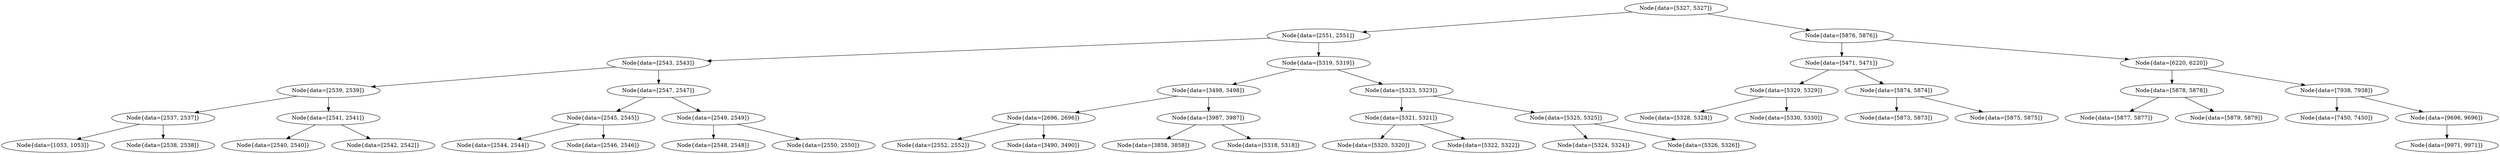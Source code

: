 digraph G{
193517330 [label="Node{data=[5327, 5327]}"]
193517330 -> 1608996198
1608996198 [label="Node{data=[2551, 2551]}"]
1608996198 -> 96162471
96162471 [label="Node{data=[2543, 2543]}"]
96162471 -> 1520981126
1520981126 [label="Node{data=[2539, 2539]}"]
1520981126 -> 391456902
391456902 [label="Node{data=[2537, 2537]}"]
391456902 -> 1929122671
1929122671 [label="Node{data=[1053, 1053]}"]
391456902 -> 755849725
755849725 [label="Node{data=[2538, 2538]}"]
1520981126 -> 890840254
890840254 [label="Node{data=[2541, 2541]}"]
890840254 -> 188103555
188103555 [label="Node{data=[2540, 2540]}"]
890840254 -> 432219873
432219873 [label="Node{data=[2542, 2542]}"]
96162471 -> 1590056597
1590056597 [label="Node{data=[2547, 2547]}"]
1590056597 -> 579249447
579249447 [label="Node{data=[2545, 2545]}"]
579249447 -> 408320215
408320215 [label="Node{data=[2544, 2544]}"]
579249447 -> 413315346
413315346 [label="Node{data=[2546, 2546]}"]
1590056597 -> 1950101101
1950101101 [label="Node{data=[2549, 2549]}"]
1950101101 -> 1661211216
1661211216 [label="Node{data=[2548, 2548]}"]
1950101101 -> 1220501031
1220501031 [label="Node{data=[2550, 2550]}"]
1608996198 -> 1159220227
1159220227 [label="Node{data=[5319, 5319]}"]
1159220227 -> 1354911115
1354911115 [label="Node{data=[3498, 3498]}"]
1354911115 -> 328684369
328684369 [label="Node{data=[2696, 2696]}"]
328684369 -> 569080162
569080162 [label="Node{data=[2552, 2552]}"]
328684369 -> 638865672
638865672 [label="Node{data=[3490, 3490]}"]
1354911115 -> 1685651028
1685651028 [label="Node{data=[3987, 3987]}"]
1685651028 -> 1306272849
1306272849 [label="Node{data=[3858, 3858]}"]
1685651028 -> 931558625
931558625 [label="Node{data=[5318, 5318]}"]
1159220227 -> 857665288
857665288 [label="Node{data=[5323, 5323]}"]
857665288 -> 272051553
272051553 [label="Node{data=[5321, 5321]}"]
272051553 -> 1021672858
1021672858 [label="Node{data=[5320, 5320]}"]
272051553 -> 943728539
943728539 [label="Node{data=[5322, 5322]}"]
857665288 -> 2086861108
2086861108 [label="Node{data=[5325, 5325]}"]
2086861108 -> 1436000252
1436000252 [label="Node{data=[5324, 5324]}"]
2086861108 -> 1116287353
1116287353 [label="Node{data=[5326, 5326]}"]
193517330 -> 2068625996
2068625996 [label="Node{data=[5876, 5876]}"]
2068625996 -> 269244232
269244232 [label="Node{data=[5471, 5471]}"]
269244232 -> 2039300810
2039300810 [label="Node{data=[5329, 5329]}"]
2039300810 -> 1921295995
1921295995 [label="Node{data=[5328, 5328]}"]
2039300810 -> 1820654781
1820654781 [label="Node{data=[5330, 5330]}"]
269244232 -> 507531378
507531378 [label="Node{data=[5874, 5874]}"]
507531378 -> 222878306
222878306 [label="Node{data=[5873, 5873]}"]
507531378 -> 1512571598
1512571598 [label="Node{data=[5875, 5875]}"]
2068625996 -> 285375522
285375522 [label="Node{data=[6220, 6220]}"]
285375522 -> 232619440
232619440 [label="Node{data=[5878, 5878]}"]
232619440 -> 1183657379
1183657379 [label="Node{data=[5877, 5877]}"]
232619440 -> 1554610638
1554610638 [label="Node{data=[5879, 5879]}"]
285375522 -> 1581837589
1581837589 [label="Node{data=[7938, 7938]}"]
1581837589 -> 949894033
949894033 [label="Node{data=[7450, 7450]}"]
1581837589 -> 399632660
399632660 [label="Node{data=[9696, 9696]}"]
399632660 -> 2200873
2200873 [label="Node{data=[9971, 9971]}"]
}